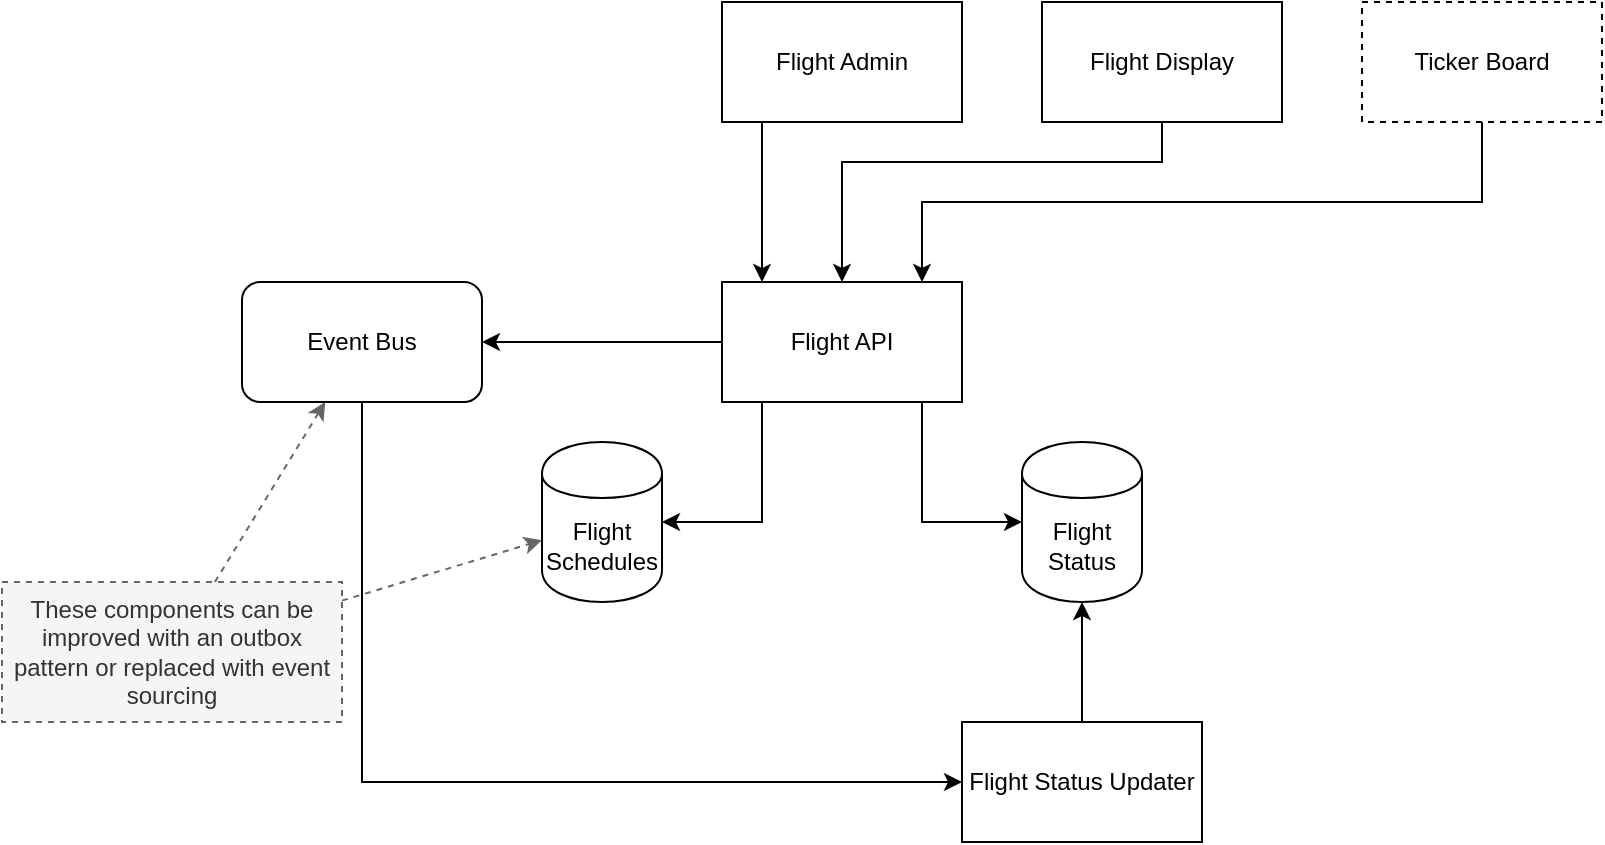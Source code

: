 <mxfile version="12.6.5" type="device" pages="5"><diagram name="components-1" id="rBOvhU9srWPnwQs3WuWl"><mxGraphModel dx="2942" dy="1182" grid="1" gridSize="10" guides="1" tooltips="1" connect="1" arrows="1" fold="1" page="1" pageScale="1" pageWidth="850" pageHeight="1100" math="0" shadow="0"><root><mxCell id="Q3Q5l4mTeSoPwgGqhMDK-0"/><mxCell id="Q3Q5l4mTeSoPwgGqhMDK-1" parent="Q3Q5l4mTeSoPwgGqhMDK-0"/><mxCell id="Q3Q5l4mTeSoPwgGqhMDK-2" style="rounded=0;orthogonalLoop=1;jettySize=auto;html=1;edgeStyle=orthogonalEdgeStyle;" edge="1" parent="Q3Q5l4mTeSoPwgGqhMDK-1" source="Q3Q5l4mTeSoPwgGqhMDK-3" target="Q3Q5l4mTeSoPwgGqhMDK-11"><mxGeometry relative="1" as="geometry"><Array as="points"><mxPoint x="580" y="240"/><mxPoint x="420" y="240"/></Array></mxGeometry></mxCell><mxCell id="Q3Q5l4mTeSoPwgGqhMDK-3" value="Flight Display" style="rounded=0;whiteSpace=wrap;html=1;" vertex="1" parent="Q3Q5l4mTeSoPwgGqhMDK-1"><mxGeometry x="520" y="160" width="120" height="60" as="geometry"/></mxCell><mxCell id="Q3Q5l4mTeSoPwgGqhMDK-4" style="edgeStyle=orthogonalEdgeStyle;rounded=0;orthogonalLoop=1;jettySize=auto;html=1;" edge="1" parent="Q3Q5l4mTeSoPwgGqhMDK-1" source="Q3Q5l4mTeSoPwgGqhMDK-5" target="Q3Q5l4mTeSoPwgGqhMDK-11"><mxGeometry relative="1" as="geometry"><Array as="points"><mxPoint x="740" y="260"/><mxPoint x="460" y="260"/></Array></mxGeometry></mxCell><mxCell id="Q3Q5l4mTeSoPwgGqhMDK-5" value="Ticker Board" style="rounded=0;whiteSpace=wrap;html=1;dashed=1;" vertex="1" parent="Q3Q5l4mTeSoPwgGqhMDK-1"><mxGeometry x="680" y="160" width="120" height="60" as="geometry"/></mxCell><mxCell id="Q3Q5l4mTeSoPwgGqhMDK-6" style="edgeStyle=orthogonalEdgeStyle;rounded=0;orthogonalLoop=1;jettySize=auto;html=1;" edge="1" parent="Q3Q5l4mTeSoPwgGqhMDK-1" source="Q3Q5l4mTeSoPwgGqhMDK-7" target="Q3Q5l4mTeSoPwgGqhMDK-11"><mxGeometry relative="1" as="geometry"><Array as="points"><mxPoint x="380" y="260"/><mxPoint x="380" y="260"/></Array></mxGeometry></mxCell><mxCell id="Q3Q5l4mTeSoPwgGqhMDK-7" value="Flight Admin" style="rounded=0;whiteSpace=wrap;html=1;" vertex="1" parent="Q3Q5l4mTeSoPwgGqhMDK-1"><mxGeometry x="360" y="160" width="120" height="60" as="geometry"/></mxCell><mxCell id="Q3Q5l4mTeSoPwgGqhMDK-8" style="edgeStyle=orthogonalEdgeStyle;rounded=0;orthogonalLoop=1;jettySize=auto;html=1;" edge="1" parent="Q3Q5l4mTeSoPwgGqhMDK-1" source="Q3Q5l4mTeSoPwgGqhMDK-11" target="Q3Q5l4mTeSoPwgGqhMDK-12"><mxGeometry relative="1" as="geometry"><Array as="points"><mxPoint x="460" y="420"/></Array></mxGeometry></mxCell><mxCell id="Q3Q5l4mTeSoPwgGqhMDK-9" style="edgeStyle=orthogonalEdgeStyle;rounded=0;orthogonalLoop=1;jettySize=auto;html=1;" edge="1" parent="Q3Q5l4mTeSoPwgGqhMDK-1" source="Q3Q5l4mTeSoPwgGqhMDK-11" target="Q3Q5l4mTeSoPwgGqhMDK-14"><mxGeometry relative="1" as="geometry"/></mxCell><mxCell id="Q3Q5l4mTeSoPwgGqhMDK-10" style="edgeStyle=orthogonalEdgeStyle;rounded=0;orthogonalLoop=1;jettySize=auto;html=1;" edge="1" parent="Q3Q5l4mTeSoPwgGqhMDK-1" source="Q3Q5l4mTeSoPwgGqhMDK-11" target="Q3Q5l4mTeSoPwgGqhMDK-17"><mxGeometry relative="1" as="geometry"><Array as="points"><mxPoint x="380" y="420"/></Array></mxGeometry></mxCell><mxCell id="Q3Q5l4mTeSoPwgGqhMDK-11" value="Flight API" style="rounded=0;whiteSpace=wrap;html=1;" vertex="1" parent="Q3Q5l4mTeSoPwgGqhMDK-1"><mxGeometry x="360" y="300" width="120" height="60" as="geometry"/></mxCell><mxCell id="Q3Q5l4mTeSoPwgGqhMDK-12" value="Flight Status" style="shape=cylinder;whiteSpace=wrap;html=1;boundedLbl=1;backgroundOutline=1;" vertex="1" parent="Q3Q5l4mTeSoPwgGqhMDK-1"><mxGeometry x="510" y="380" width="60" height="80" as="geometry"/></mxCell><mxCell id="Q3Q5l4mTeSoPwgGqhMDK-13" style="edgeStyle=orthogonalEdgeStyle;rounded=0;orthogonalLoop=1;jettySize=auto;html=1;" edge="1" parent="Q3Q5l4mTeSoPwgGqhMDK-1" source="Q3Q5l4mTeSoPwgGqhMDK-14" target="Q3Q5l4mTeSoPwgGqhMDK-16"><mxGeometry relative="1" as="geometry"><Array as="points"><mxPoint x="180" y="550"/></Array></mxGeometry></mxCell><mxCell id="Q3Q5l4mTeSoPwgGqhMDK-14" value="Event Bus" style="rounded=1;whiteSpace=wrap;html=1;" vertex="1" parent="Q3Q5l4mTeSoPwgGqhMDK-1"><mxGeometry x="120" y="300" width="120" height="60" as="geometry"/></mxCell><mxCell id="Q3Q5l4mTeSoPwgGqhMDK-15" style="edgeStyle=orthogonalEdgeStyle;rounded=0;orthogonalLoop=1;jettySize=auto;html=1;" edge="1" parent="Q3Q5l4mTeSoPwgGqhMDK-1" source="Q3Q5l4mTeSoPwgGqhMDK-16" target="Q3Q5l4mTeSoPwgGqhMDK-12"><mxGeometry relative="1" as="geometry"/></mxCell><mxCell id="Q3Q5l4mTeSoPwgGqhMDK-16" value="Flight Status Updater" style="rounded=0;whiteSpace=wrap;html=1;" vertex="1" parent="Q3Q5l4mTeSoPwgGqhMDK-1"><mxGeometry x="480" y="520" width="120" height="60" as="geometry"/></mxCell><mxCell id="Q3Q5l4mTeSoPwgGqhMDK-17" value="Flight Schedules" style="shape=cylinder;whiteSpace=wrap;html=1;boundedLbl=1;backgroundOutline=1;" vertex="1" parent="Q3Q5l4mTeSoPwgGqhMDK-1"><mxGeometry x="270" y="380" width="60" height="80" as="geometry"/></mxCell><mxCell id="Q3Q5l4mTeSoPwgGqhMDK-18" style="rounded=0;orthogonalLoop=1;jettySize=auto;html=1;dashed=1;fillColor=#f5f5f5;strokeColor=#666666;" edge="1" parent="Q3Q5l4mTeSoPwgGqhMDK-1" source="Q3Q5l4mTeSoPwgGqhMDK-20" target="Q3Q5l4mTeSoPwgGqhMDK-14"><mxGeometry relative="1" as="geometry"/></mxCell><mxCell id="Q3Q5l4mTeSoPwgGqhMDK-19" style="edgeStyle=none;rounded=0;orthogonalLoop=1;jettySize=auto;html=1;dashed=1;fillColor=#f5f5f5;strokeColor=#666666;" edge="1" parent="Q3Q5l4mTeSoPwgGqhMDK-1" source="Q3Q5l4mTeSoPwgGqhMDK-20" target="Q3Q5l4mTeSoPwgGqhMDK-17"><mxGeometry relative="1" as="geometry"/></mxCell><mxCell id="Q3Q5l4mTeSoPwgGqhMDK-20" value="These components can be improved with an outbox pattern or replaced with event sourcing" style="rounded=0;whiteSpace=wrap;html=1;dashed=1;verticalAlign=top;fillColor=#f5f5f5;strokeColor=#666666;fontColor=#333333;" vertex="1" parent="Q3Q5l4mTeSoPwgGqhMDK-1"><mxGeometry y="450" width="170" height="70" as="geometry"/></mxCell></root></mxGraphModel></diagram><diagram id="ZdcveFXKniywnlNIPAOh" name="components-2"><mxGraphModel dx="3792" dy="1182" grid="1" gridSize="10" guides="1" tooltips="1" connect="1" arrows="1" fold="1" page="1" pageScale="1" pageWidth="850" pageHeight="1100" math="0" shadow="0"><root><mxCell id="9td3bNi07fTWi8MWwPHd-0"/><mxCell id="9td3bNi07fTWi8MWwPHd-1" parent="9td3bNi07fTWi8MWwPHd-0"/><mxCell id="xUQYQ_eMqBQSKsvALzIv-0" style="rounded=0;orthogonalLoop=1;jettySize=auto;html=1;edgeStyle=orthogonalEdgeStyle;" edge="1" parent="9td3bNi07fTWi8MWwPHd-1" source="xUQYQ_eMqBQSKsvALzIv-1" target="xUQYQ_eMqBQSKsvALzIv-9"><mxGeometry relative="1" as="geometry"><Array as="points"><mxPoint x="420" y="230"/><mxPoint x="420" y="230"/></Array></mxGeometry></mxCell><mxCell id="xUQYQ_eMqBQSKsvALzIv-23" value="Subscribe" style="edgeStyle=orthogonalEdgeStyle;rounded=0;orthogonalLoop=1;jettySize=auto;html=1;" edge="1" parent="9td3bNi07fTWi8MWwPHd-1" source="xUQYQ_eMqBQSKsvALzIv-1" target="xUQYQ_eMqBQSKsvALzIv-21"><mxGeometry relative="1" as="geometry"><Array as="points"><mxPoint x="420" y="120"/></Array></mxGeometry></mxCell><mxCell id="xUQYQ_eMqBQSKsvALzIv-1" value="Flight Display" style="rounded=0;whiteSpace=wrap;html=1;" vertex="1" parent="9td3bNi07fTWi8MWwPHd-1"><mxGeometry x="360" y="160" width="120" height="60" as="geometry"/></mxCell><mxCell id="xUQYQ_eMqBQSKsvALzIv-2" style="edgeStyle=orthogonalEdgeStyle;rounded=0;orthogonalLoop=1;jettySize=auto;html=1;" edge="1" parent="9td3bNi07fTWi8MWwPHd-1" source="xUQYQ_eMqBQSKsvALzIv-3" target="xUQYQ_eMqBQSKsvALzIv-9"><mxGeometry relative="1" as="geometry"><Array as="points"><mxPoint x="580" y="260"/><mxPoint x="460" y="260"/></Array></mxGeometry></mxCell><mxCell id="xUQYQ_eMqBQSKsvALzIv-3" value="Ticker Board" style="rounded=0;whiteSpace=wrap;html=1;dashed=1;" vertex="1" parent="9td3bNi07fTWi8MWwPHd-1"><mxGeometry x="520" y="160" width="120" height="60" as="geometry"/></mxCell><mxCell id="xUQYQ_eMqBQSKsvALzIv-4" style="edgeStyle=orthogonalEdgeStyle;rounded=0;orthogonalLoop=1;jettySize=auto;html=1;" edge="1" parent="9td3bNi07fTWi8MWwPHd-1" source="xUQYQ_eMqBQSKsvALzIv-5" target="xUQYQ_eMqBQSKsvALzIv-9"><mxGeometry relative="1" as="geometry"><Array as="points"><mxPoint x="410" y="320"/><mxPoint x="410" y="320"/></Array></mxGeometry></mxCell><mxCell id="xUQYQ_eMqBQSKsvALzIv-5" value="Flight Admin" style="rounded=0;whiteSpace=wrap;html=1;" vertex="1" parent="9td3bNi07fTWi8MWwPHd-1"><mxGeometry x="680" y="300" width="120" height="60" as="geometry"/></mxCell><mxCell id="xUQYQ_eMqBQSKsvALzIv-6" style="edgeStyle=orthogonalEdgeStyle;rounded=0;orthogonalLoop=1;jettySize=auto;html=1;" edge="1" parent="9td3bNi07fTWi8MWwPHd-1" source="xUQYQ_eMqBQSKsvALzIv-9" target="xUQYQ_eMqBQSKsvALzIv-10"><mxGeometry relative="1" as="geometry"><Array as="points"><mxPoint x="460" y="420"/></Array></mxGeometry></mxCell><mxCell id="xUQYQ_eMqBQSKsvALzIv-7" style="edgeStyle=orthogonalEdgeStyle;rounded=0;orthogonalLoop=1;jettySize=auto;html=1;" edge="1" parent="9td3bNi07fTWi8MWwPHd-1" source="xUQYQ_eMqBQSKsvALzIv-9" target="xUQYQ_eMqBQSKsvALzIv-12"><mxGeometry relative="1" as="geometry"/></mxCell><mxCell id="xUQYQ_eMqBQSKsvALzIv-9" value="Flight API" style="rounded=0;whiteSpace=wrap;html=1;" vertex="1" parent="9td3bNi07fTWi8MWwPHd-1"><mxGeometry x="360" y="300" width="120" height="60" as="geometry"/></mxCell><mxCell id="xUQYQ_eMqBQSKsvALzIv-10" value="Flight Status" style="shape=cylinder;whiteSpace=wrap;html=1;boundedLbl=1;backgroundOutline=1;" vertex="1" parent="9td3bNi07fTWi8MWwPHd-1"><mxGeometry x="510" y="380" width="60" height="80" as="geometry"/></mxCell><mxCell id="xUQYQ_eMqBQSKsvALzIv-11" style="edgeStyle=orthogonalEdgeStyle;rounded=0;orthogonalLoop=1;jettySize=auto;html=1;" edge="1" parent="9td3bNi07fTWi8MWwPHd-1" source="xUQYQ_eMqBQSKsvALzIv-12" target="xUQYQ_eMqBQSKsvALzIv-14"><mxGeometry relative="1" as="geometry"><Array as="points"><mxPoint x="180" y="550"/></Array></mxGeometry></mxCell><mxCell id="xUQYQ_eMqBQSKsvALzIv-20" style="edgeStyle=orthogonalEdgeStyle;rounded=0;orthogonalLoop=1;jettySize=auto;html=1;" edge="1" parent="9td3bNi07fTWi8MWwPHd-1" source="xUQYQ_eMqBQSKsvALzIv-12" target="xUQYQ_eMqBQSKsvALzIv-19"><mxGeometry relative="1" as="geometry"><Array as="points"><mxPoint x="100" y="330"/></Array></mxGeometry></mxCell><mxCell id="xUQYQ_eMqBQSKsvALzIv-12" value="Flight Schedules&lt;br&gt;Event Store" style="rounded=1;whiteSpace=wrap;html=1;" vertex="1" parent="9td3bNi07fTWi8MWwPHd-1"><mxGeometry x="120" y="300" width="120" height="60" as="geometry"/></mxCell><mxCell id="xUQYQ_eMqBQSKsvALzIv-13" style="edgeStyle=orthogonalEdgeStyle;rounded=0;orthogonalLoop=1;jettySize=auto;html=1;" edge="1" parent="9td3bNi07fTWi8MWwPHd-1" source="xUQYQ_eMqBQSKsvALzIv-14" target="xUQYQ_eMqBQSKsvALzIv-10"><mxGeometry relative="1" as="geometry"/></mxCell><mxCell id="xUQYQ_eMqBQSKsvALzIv-14" value="Flight Status Updater" style="rounded=0;whiteSpace=wrap;html=1;" vertex="1" parent="9td3bNi07fTWi8MWwPHd-1"><mxGeometry x="480" y="520" width="120" height="60" as="geometry"/></mxCell><mxCell id="xUQYQ_eMqBQSKsvALzIv-22" style="edgeStyle=orthogonalEdgeStyle;rounded=0;orthogonalLoop=1;jettySize=auto;html=1;" edge="1" parent="9td3bNi07fTWi8MWwPHd-1" source="xUQYQ_eMqBQSKsvALzIv-19" target="xUQYQ_eMqBQSKsvALzIv-21"><mxGeometry relative="1" as="geometry"><Array as="points"><mxPoint x="-20" y="100"/></Array></mxGeometry></mxCell><mxCell id="xUQYQ_eMqBQSKsvALzIv-19" value="Notification Sender" style="rounded=0;whiteSpace=wrap;html=1;" vertex="1" parent="9td3bNi07fTWi8MWwPHd-1"><mxGeometry x="-80" y="300" width="120" height="60" as="geometry"/></mxCell><mxCell id="xUQYQ_eMqBQSKsvALzIv-21" value="Notification Provider" style="rounded=0;whiteSpace=wrap;html=1;dashed=1;" vertex="1" parent="9td3bNi07fTWi8MWwPHd-1"><mxGeometry x="-80" y="90" width="120" height="60" as="geometry"/></mxCell></root></mxGraphModel></diagram><diagram id="kpFJR_zTmMh2OZsFNT7c" name="components-3"><mxGraphModel dx="2942" dy="1182" grid="1" gridSize="10" guides="1" tooltips="1" connect="1" arrows="1" fold="1" page="1" pageScale="1" pageWidth="850" pageHeight="1100" math="0" shadow="0"><root><mxCell id="MBALqcw7V6Son-I2cjqs-0"/><mxCell id="MBALqcw7V6Son-I2cjqs-1" parent="MBALqcw7V6Son-I2cjqs-0"/><mxCell id="kimXRIXT62_IEfXGp4bw-22" value="Notification" style="rounded=0;whiteSpace=wrap;html=1;fillColor=none;strokeColor=#D79B00;dashed=1;verticalAlign=bottom;align=left;fontStyle=1;fontColor=#D79B00;" vertex="1" parent="MBALqcw7V6Son-I2cjqs-1"><mxGeometry x="40" y="480" width="160" height="120" as="geometry"/></mxCell><mxCell id="kimXRIXT62_IEfXGp4bw-3" value="External" style="rounded=0;whiteSpace=wrap;html=1;fillColor=none;strokeColor=#666666;dashed=1;verticalAlign=bottom;align=left;fontColor=#666666;fontStyle=1" vertex="1" parent="MBALqcw7V6Son-I2cjqs-1"><mxGeometry x="40" y="40" width="160" height="400" as="geometry"/></mxCell><mxCell id="kimXRIXT62_IEfXGp4bw-4" value="Platform" style="rounded=0;whiteSpace=wrap;html=1;fillColor=none;strokeColor=#9673a6;dashed=1;verticalAlign=bottom;align=right;fontStyle=1;fontColor=#9673A6;" vertex="1" parent="MBALqcw7V6Son-I2cjqs-1"><mxGeometry x="240" y="480" width="520" height="120" as="geometry"/></mxCell><mxCell id="kimXRIXT62_IEfXGp4bw-2" value="Flight Admin" style="rounded=0;whiteSpace=wrap;html=1;fillColor=none;strokeColor=#82b366;dashed=1;verticalAlign=bottom;align=right;fontStyle=1;fontColor=#82B366;" vertex="1" parent="MBALqcw7V6Son-I2cjqs-1"><mxGeometry x="440" y="140" width="200" height="300" as="geometry"/></mxCell><mxCell id="kimXRIXT62_IEfXGp4bw-1" value="Flight Info" style="rounded=0;whiteSpace=wrap;html=1;fillColor=none;strokeColor=#6c8ebf;dashed=1;verticalAlign=bottom;align=left;fontColor=#6C8EBF;fontStyle=1" vertex="1" parent="MBALqcw7V6Son-I2cjqs-1"><mxGeometry x="240" y="40" width="160" height="400" as="geometry"/></mxCell><mxCell id="jfuY0OlXhTbSVz5ILIqk-0" style="rounded=0;orthogonalLoop=1;jettySize=auto;html=1;edgeStyle=orthogonalEdgeStyle;" edge="1" parent="MBALqcw7V6Son-I2cjqs-1" source="jfuY0OlXhTbSVz5ILIqk-1" target="jfuY0OlXhTbSVz5ILIqk-9"><mxGeometry relative="1" as="geometry"><Array as="points"><mxPoint x="320" y="130"/><mxPoint x="320" y="130"/></Array></mxGeometry></mxCell><mxCell id="jfuY0OlXhTbSVz5ILIqk-1" value="Flight Info Display" style="rounded=0;whiteSpace=wrap;html=1;" vertex="1" parent="MBALqcw7V6Son-I2cjqs-1"><mxGeometry x="260" y="60" width="120" height="60" as="geometry"/></mxCell><mxCell id="jfuY0OlXhTbSVz5ILIqk-2" style="edgeStyle=orthogonalEdgeStyle;rounded=0;orthogonalLoop=1;jettySize=auto;html=1;dashed=1;fillColor=#f5f5f5;strokeColor=#666666;" edge="1" parent="MBALqcw7V6Son-I2cjqs-1" source="jfuY0OlXhTbSVz5ILIqk-3" target="jfuY0OlXhTbSVz5ILIqk-9"><mxGeometry relative="1" as="geometry"><Array as="points"><mxPoint x="120" y="190"/></Array></mxGeometry></mxCell><mxCell id="jfuY0OlXhTbSVz5ILIqk-3" value="Ticker Board" style="rounded=0;whiteSpace=wrap;html=1;dashed=1;fillColor=#ffffff;strokeColor=#666666;fontColor=#333333;" vertex="1" parent="MBALqcw7V6Son-I2cjqs-1"><mxGeometry x="60" y="160" width="120" height="60" as="geometry"/></mxCell><mxCell id="-pT98FdglS6p-ElOQRcv-1" style="edgeStyle=orthogonalEdgeStyle;rounded=0;orthogonalLoop=1;jettySize=auto;html=1;" edge="1" parent="MBALqcw7V6Son-I2cjqs-1" source="jfuY0OlXhTbSVz5ILIqk-5" target="jfuY0OlXhTbSVz5ILIqk-10"><mxGeometry relative="1" as="geometry"><Array as="points"><mxPoint x="560" y="340"/><mxPoint x="560" y="340"/></Array></mxGeometry></mxCell><mxCell id="-pT98FdglS6p-ElOQRcv-2" style="edgeStyle=orthogonalEdgeStyle;rounded=0;orthogonalLoop=1;jettySize=auto;html=1;" edge="1" parent="MBALqcw7V6Son-I2cjqs-1" source="jfuY0OlXhTbSVz5ILIqk-5" target="jfuY0OlXhTbSVz5ILIqk-12"><mxGeometry relative="1" as="geometry"><Array as="points"><mxPoint x="480" y="400"/><mxPoint x="480" y="400"/></Array></mxGeometry></mxCell><mxCell id="kimXRIXT62_IEfXGp4bw-17" style="edgeStyle=orthogonalEdgeStyle;rounded=0;orthogonalLoop=1;jettySize=auto;html=1;fontColor=#9673A6;" edge="1" parent="MBALqcw7V6Son-I2cjqs-1" source="jfuY0OlXhTbSVz5ILIqk-5" target="kimXRIXT62_IEfXGp4bw-23"><mxGeometry relative="1" as="geometry"><mxPoint x="440" y="-50" as="targetPoint"/><Array as="points"><mxPoint x="760" y="290"/></Array></mxGeometry></mxCell><mxCell id="jfuY0OlXhTbSVz5ILIqk-5" value="Flight Admin API" style="rounded=0;whiteSpace=wrap;html=1;" vertex="1" parent="MBALqcw7V6Son-I2cjqs-1"><mxGeometry x="460" y="260" width="120" height="60" as="geometry"/></mxCell><mxCell id="jfuY0OlXhTbSVz5ILIqk-8" style="edgeStyle=orthogonalEdgeStyle;rounded=0;orthogonalLoop=1;jettySize=auto;html=1;" edge="1" parent="MBALqcw7V6Son-I2cjqs-1" source="jfuY0OlXhTbSVz5ILIqk-9" target="jfuY0OlXhTbSVz5ILIqk-15"><mxGeometry relative="1" as="geometry"><Array as="points"><mxPoint x="320" y="240"/><mxPoint x="320" y="240"/></Array></mxGeometry></mxCell><mxCell id="jfuY0OlXhTbSVz5ILIqk-9" value="Flight Info API" style="rounded=0;whiteSpace=wrap;html=1;" vertex="1" parent="MBALqcw7V6Son-I2cjqs-1"><mxGeometry x="260" y="160" width="120" height="60" as="geometry"/></mxCell><mxCell id="jfuY0OlXhTbSVz5ILIqk-10" value="Flight Admin" style="shape=cylinder;whiteSpace=wrap;html=1;boundedLbl=1;backgroundOutline=1;" vertex="1" parent="MBALqcw7V6Son-I2cjqs-1"><mxGeometry x="500" y="360" width="120" height="40" as="geometry"/></mxCell><mxCell id="jfuY0OlXhTbSVz5ILIqk-11" style="edgeStyle=orthogonalEdgeStyle;rounded=0;orthogonalLoop=1;jettySize=auto;html=1;" edge="1" parent="MBALqcw7V6Son-I2cjqs-1" source="jfuY0OlXhTbSVz5ILIqk-12" target="jfuY0OlXhTbSVz5ILIqk-14"><mxGeometry relative="1" as="geometry"><Array as="points"><mxPoint x="320" y="450"/><mxPoint x="320" y="450"/></Array></mxGeometry></mxCell><mxCell id="MN09oeZRzvC2_heiAV-t-1" style="edgeStyle=orthogonalEdgeStyle;rounded=0;orthogonalLoop=1;jettySize=auto;html=1;fontColor=#D79B00;" edge="1" parent="MBALqcw7V6Son-I2cjqs-1" source="jfuY0OlXhTbSVz5ILIqk-12" target="kimXRIXT62_IEfXGp4bw-5"><mxGeometry relative="1" as="geometry"/></mxCell><mxCell id="jfuY0OlXhTbSVz5ILIqk-12" value="Event Streams" style="rounded=1;whiteSpace=wrap;html=1;" vertex="1" parent="MBALqcw7V6Son-I2cjqs-1"><mxGeometry x="260" y="500" width="480" height="60" as="geometry"/></mxCell><mxCell id="jfuY0OlXhTbSVz5ILIqk-13" style="edgeStyle=orthogonalEdgeStyle;rounded=0;orthogonalLoop=1;jettySize=auto;html=1;" edge="1" parent="MBALqcw7V6Son-I2cjqs-1" source="jfuY0OlXhTbSVz5ILIqk-14" target="jfuY0OlXhTbSVz5ILIqk-15"><mxGeometry relative="1" as="geometry"><Array as="points"><mxPoint x="320" y="340"/><mxPoint x="320" y="340"/></Array></mxGeometry></mxCell><mxCell id="jfuY0OlXhTbSVz5ILIqk-14" value="Flight Info Updater" style="rounded=0;whiteSpace=wrap;html=1;" vertex="1" parent="MBALqcw7V6Son-I2cjqs-1"><mxGeometry x="260" y="340" width="120" height="60" as="geometry"/></mxCell><mxCell id="jfuY0OlXhTbSVz5ILIqk-15" value="Flight Info" style="shape=cylinder;whiteSpace=wrap;html=1;boundedLbl=1;backgroundOutline=1;" vertex="1" parent="MBALqcw7V6Son-I2cjqs-1"><mxGeometry x="260" y="260" width="120" height="40" as="geometry"/></mxCell><mxCell id="-pT98FdglS6p-ElOQRcv-5" style="edgeStyle=orthogonalEdgeStyle;rounded=0;orthogonalLoop=1;jettySize=auto;html=1;" edge="1" parent="MBALqcw7V6Son-I2cjqs-1" source="-pT98FdglS6p-ElOQRcv-4" target="jfuY0OlXhTbSVz5ILIqk-5"><mxGeometry relative="1" as="geometry"/></mxCell><mxCell id="kimXRIXT62_IEfXGp4bw-18" style="edgeStyle=orthogonalEdgeStyle;rounded=0;orthogonalLoop=1;jettySize=auto;html=1;fontColor=#9673A6;" edge="1" parent="MBALqcw7V6Son-I2cjqs-1" source="-pT98FdglS6p-ElOQRcv-4" target="kimXRIXT62_IEfXGp4bw-23"><mxGeometry relative="1" as="geometry"><mxPoint x="440" y="-50" as="targetPoint"/><Array as="points"><mxPoint x="650" y="190"/><mxPoint x="650" y="190"/></Array></mxGeometry></mxCell><mxCell id="-pT98FdglS6p-ElOQRcv-4" value="Flight Admin UI" style="rounded=0;whiteSpace=wrap;html=1;" vertex="1" parent="MBALqcw7V6Son-I2cjqs-1"><mxGeometry x="460" y="160" width="120" height="60" as="geometry"/></mxCell><mxCell id="kimXRIXT62_IEfXGp4bw-21" style="edgeStyle=orthogonalEdgeStyle;rounded=0;orthogonalLoop=1;jettySize=auto;html=1;fontColor=#9673A6;" edge="1" parent="MBALqcw7V6Son-I2cjqs-1" source="kimXRIXT62_IEfXGp4bw-5" target="kimXRIXT62_IEfXGp4bw-20"><mxGeometry relative="1" as="geometry"/></mxCell><mxCell id="kimXRIXT62_IEfXGp4bw-5" value="Notification Integration" style="rounded=0;whiteSpace=wrap;html=1;" vertex="1" parent="MBALqcw7V6Son-I2cjqs-1"><mxGeometry x="60" y="500" width="120" height="60" as="geometry"/></mxCell><mxCell id="kimXRIXT62_IEfXGp4bw-20" value="Notification Provider" style="rounded=0;whiteSpace=wrap;html=1;dashed=1;fillColor=#ffffff;strokeColor=#666666;fontColor=#333333;" vertex="1" parent="MBALqcw7V6Son-I2cjqs-1"><mxGeometry x="60" y="340" width="120" height="60" as="geometry"/></mxCell><mxCell id="kimXRIXT62_IEfXGp4bw-23" value="Identity Provider" style="rounded=0;whiteSpace=wrap;html=1;dashed=1;fillColor=#ffffff;strokeColor=#666666;fontColor=#333333;" vertex="1" parent="MBALqcw7V6Son-I2cjqs-1"><mxGeometry x="700" y="160" width="120" height="60" as="geometry"/></mxCell><mxCell id="kimXRIXT62_IEfXGp4bw-24" value="External" style="rounded=0;whiteSpace=wrap;html=1;fillColor=none;strokeColor=#666666;dashed=1;verticalAlign=bottom;align=left;fontColor=#666666;fontStyle=1" vertex="1" parent="MBALqcw7V6Son-I2cjqs-1"><mxGeometry x="680" y="140" width="160" height="120" as="geometry"/></mxCell></root></mxGraphModel></diagram><diagram name="components-4" id="GRLxLNGp7FbUckMKCN12"><mxGraphModel dx="1422" dy="822" grid="1" gridSize="10" guides="1" tooltips="1" connect="1" arrows="1" fold="1" page="1" pageScale="1" pageWidth="850" pageHeight="1100" math="0" shadow="0"><root><mxCell id="GCAbmAdVkAdCeoskmTRh-0"/><mxCell id="GCAbmAdVkAdCeoskmTRh-1" parent="GCAbmAdVkAdCeoskmTRh-0"/><mxCell id="GCAbmAdVkAdCeoskmTRh-2" value="Notification" style="rounded=0;whiteSpace=wrap;html=1;fillColor=none;strokeColor=#D79B00;dashed=1;verticalAlign=bottom;align=left;fontStyle=1;fontColor=#D79B00;" vertex="1" parent="GCAbmAdVkAdCeoskmTRh-1"><mxGeometry x="40" y="480" width="160" height="120" as="geometry"/></mxCell><mxCell id="GCAbmAdVkAdCeoskmTRh-3" value="External" style="rounded=0;whiteSpace=wrap;html=1;fillColor=none;strokeColor=#666666;dashed=1;verticalAlign=bottom;align=left;fontColor=#666666;fontStyle=1" vertex="1" parent="GCAbmAdVkAdCeoskmTRh-1"><mxGeometry x="40" y="40" width="160" height="400" as="geometry"/></mxCell><mxCell id="GCAbmAdVkAdCeoskmTRh-4" value="Platform" style="rounded=0;whiteSpace=wrap;html=1;fillColor=none;strokeColor=#9673a6;dashed=1;verticalAlign=bottom;align=right;fontStyle=1;fontColor=#9673A6;" vertex="1" parent="GCAbmAdVkAdCeoskmTRh-1"><mxGeometry x="240" y="480" width="400" height="120" as="geometry"/></mxCell><mxCell id="GCAbmAdVkAdCeoskmTRh-5" value="Flight Admin" style="rounded=0;whiteSpace=wrap;html=1;fillColor=none;strokeColor=#82b366;dashed=1;verticalAlign=bottom;align=right;fontStyle=1;fontColor=#82B366;" vertex="1" parent="GCAbmAdVkAdCeoskmTRh-1"><mxGeometry x="440" y="40" width="200" height="400" as="geometry"/></mxCell><mxCell id="GCAbmAdVkAdCeoskmTRh-6" value="Flight Info" style="rounded=0;whiteSpace=wrap;html=1;fillColor=none;strokeColor=#6c8ebf;dashed=1;verticalAlign=bottom;align=left;fontColor=#6C8EBF;fontStyle=1" vertex="1" parent="GCAbmAdVkAdCeoskmTRh-1"><mxGeometry x="240" y="40" width="160" height="400" as="geometry"/></mxCell><mxCell id="GCAbmAdVkAdCeoskmTRh-7" style="rounded=0;orthogonalLoop=1;jettySize=auto;html=1;edgeStyle=orthogonalEdgeStyle;" edge="1" parent="GCAbmAdVkAdCeoskmTRh-1" source="GCAbmAdVkAdCeoskmTRh-8" target="GCAbmAdVkAdCeoskmTRh-16"><mxGeometry relative="1" as="geometry"><Array as="points"><mxPoint x="320" y="130"/><mxPoint x="320" y="130"/></Array></mxGeometry></mxCell><mxCell id="GCAbmAdVkAdCeoskmTRh-8" value="Flight Info Display" style="rounded=0;whiteSpace=wrap;html=1;" vertex="1" parent="GCAbmAdVkAdCeoskmTRh-1"><mxGeometry x="260" y="60" width="120" height="60" as="geometry"/></mxCell><mxCell id="GCAbmAdVkAdCeoskmTRh-9" style="edgeStyle=orthogonalEdgeStyle;rounded=0;orthogonalLoop=1;jettySize=auto;html=1;dashed=1;fillColor=#f5f5f5;strokeColor=#666666;" edge="1" parent="GCAbmAdVkAdCeoskmTRh-1" source="GCAbmAdVkAdCeoskmTRh-10" target="GCAbmAdVkAdCeoskmTRh-16"><mxGeometry relative="1" as="geometry"><Array as="points"><mxPoint x="120" y="190"/></Array></mxGeometry></mxCell><mxCell id="GCAbmAdVkAdCeoskmTRh-10" value="Ticker Board" style="rounded=0;whiteSpace=wrap;html=1;dashed=1;fillColor=#ffffff;strokeColor=#666666;fontColor=#333333;" vertex="1" parent="GCAbmAdVkAdCeoskmTRh-1"><mxGeometry x="60" y="160" width="120" height="60" as="geometry"/></mxCell><mxCell id="GCAbmAdVkAdCeoskmTRh-11" style="edgeStyle=orthogonalEdgeStyle;rounded=0;orthogonalLoop=1;jettySize=auto;html=1;" edge="1" parent="GCAbmAdVkAdCeoskmTRh-1" source="GCAbmAdVkAdCeoskmTRh-14" target="GCAbmAdVkAdCeoskmTRh-17"><mxGeometry relative="1" as="geometry"><Array as="points"><mxPoint x="560" y="240"/><mxPoint x="560" y="240"/></Array></mxGeometry></mxCell><mxCell id="GCAbmAdVkAdCeoskmTRh-12" style="edgeStyle=orthogonalEdgeStyle;rounded=0;orthogonalLoop=1;jettySize=auto;html=1;" edge="1" parent="GCAbmAdVkAdCeoskmTRh-1" source="GCAbmAdVkAdCeoskmTRh-14" target="GCAbmAdVkAdCeoskmTRh-20"><mxGeometry relative="1" as="geometry"><Array as="points"><mxPoint x="480" y="400"/><mxPoint x="480" y="400"/></Array></mxGeometry></mxCell><mxCell id="GCAbmAdVkAdCeoskmTRh-13" style="edgeStyle=orthogonalEdgeStyle;rounded=0;orthogonalLoop=1;jettySize=auto;html=1;fontColor=#9673A6;" edge="1" parent="GCAbmAdVkAdCeoskmTRh-1" source="GCAbmAdVkAdCeoskmTRh-14" target="GCAbmAdVkAdCeoskmTRh-30"><mxGeometry relative="1" as="geometry"><mxPoint x="440" y="-50" as="targetPoint"/><Array as="points"><mxPoint x="630" y="190"/><mxPoint x="630" y="190"/></Array></mxGeometry></mxCell><mxCell id="GCAbmAdVkAdCeoskmTRh-14" value="Flight Admin API" style="rounded=0;whiteSpace=wrap;html=1;" vertex="1" parent="GCAbmAdVkAdCeoskmTRh-1"><mxGeometry x="460" y="160" width="120" height="60" as="geometry"/></mxCell><mxCell id="GCAbmAdVkAdCeoskmTRh-15" style="edgeStyle=orthogonalEdgeStyle;rounded=0;orthogonalLoop=1;jettySize=auto;html=1;" edge="1" parent="GCAbmAdVkAdCeoskmTRh-1" source="GCAbmAdVkAdCeoskmTRh-16" target="GCAbmAdVkAdCeoskmTRh-23"><mxGeometry relative="1" as="geometry"><Array as="points"><mxPoint x="320" y="240"/><mxPoint x="320" y="240"/></Array></mxGeometry></mxCell><mxCell id="GCAbmAdVkAdCeoskmTRh-16" value="Flight Info API" style="rounded=0;whiteSpace=wrap;html=1;" vertex="1" parent="GCAbmAdVkAdCeoskmTRh-1"><mxGeometry x="260" y="160" width="120" height="60" as="geometry"/></mxCell><mxCell id="GCAbmAdVkAdCeoskmTRh-17" value="Flight Admin DB" style="shape=cylinder;whiteSpace=wrap;html=1;boundedLbl=1;backgroundOutline=1;" vertex="1" parent="GCAbmAdVkAdCeoskmTRh-1"><mxGeometry x="500" y="260" width="120" height="40" as="geometry"/></mxCell><mxCell id="GCAbmAdVkAdCeoskmTRh-18" style="edgeStyle=orthogonalEdgeStyle;rounded=0;orthogonalLoop=1;jettySize=auto;html=1;" edge="1" parent="GCAbmAdVkAdCeoskmTRh-1" source="GCAbmAdVkAdCeoskmTRh-20" target="GCAbmAdVkAdCeoskmTRh-22"><mxGeometry relative="1" as="geometry"><Array as="points"><mxPoint x="320" y="450"/><mxPoint x="320" y="450"/></Array></mxGeometry></mxCell><mxCell id="GCAbmAdVkAdCeoskmTRh-19" style="edgeStyle=orthogonalEdgeStyle;rounded=0;orthogonalLoop=1;jettySize=auto;html=1;fontColor=#D79B00;" edge="1" parent="GCAbmAdVkAdCeoskmTRh-1" source="GCAbmAdVkAdCeoskmTRh-20" target="GCAbmAdVkAdCeoskmTRh-28"><mxGeometry relative="1" as="geometry"/></mxCell><mxCell id="pkH0UA4AQjtGG5S55rx1-3" style="edgeStyle=orthogonalEdgeStyle;rounded=0;orthogonalLoop=1;jettySize=auto;html=1;fontColor=#D79B00;" edge="1" parent="GCAbmAdVkAdCeoskmTRh-1" source="GCAbmAdVkAdCeoskmTRh-20" target="pkH0UA4AQjtGG5S55rx1-1"><mxGeometry relative="1" as="geometry"><Array as="points"><mxPoint x="560" y="480"/><mxPoint x="560" y="480"/></Array></mxGeometry></mxCell><mxCell id="GCAbmAdVkAdCeoskmTRh-20" value="Event Store" style="rounded=1;whiteSpace=wrap;html=1;" vertex="1" parent="GCAbmAdVkAdCeoskmTRh-1"><mxGeometry x="260" y="500" width="360" height="60" as="geometry"/></mxCell><mxCell id="GCAbmAdVkAdCeoskmTRh-21" style="edgeStyle=orthogonalEdgeStyle;rounded=0;orthogonalLoop=1;jettySize=auto;html=1;" edge="1" parent="GCAbmAdVkAdCeoskmTRh-1" source="GCAbmAdVkAdCeoskmTRh-22" target="GCAbmAdVkAdCeoskmTRh-23"><mxGeometry relative="1" as="geometry"><Array as="points"><mxPoint x="320" y="340"/><mxPoint x="320" y="340"/></Array></mxGeometry></mxCell><mxCell id="GCAbmAdVkAdCeoskmTRh-22" value="Flight Info&lt;br&gt;Aggregator" style="rounded=0;whiteSpace=wrap;html=1;" vertex="1" parent="GCAbmAdVkAdCeoskmTRh-1"><mxGeometry x="260" y="340" width="120" height="60" as="geometry"/></mxCell><mxCell id="GCAbmAdVkAdCeoskmTRh-23" value="Flight Info DB" style="shape=cylinder;whiteSpace=wrap;html=1;boundedLbl=1;backgroundOutline=1;" vertex="1" parent="GCAbmAdVkAdCeoskmTRh-1"><mxGeometry x="260" y="260" width="120" height="40" as="geometry"/></mxCell><mxCell id="GCAbmAdVkAdCeoskmTRh-24" style="edgeStyle=orthogonalEdgeStyle;rounded=0;orthogonalLoop=1;jettySize=auto;html=1;" edge="1" parent="GCAbmAdVkAdCeoskmTRh-1" source="GCAbmAdVkAdCeoskmTRh-26" target="GCAbmAdVkAdCeoskmTRh-14"><mxGeometry relative="1" as="geometry"/></mxCell><mxCell id="GCAbmAdVkAdCeoskmTRh-25" style="edgeStyle=orthogonalEdgeStyle;rounded=0;orthogonalLoop=1;jettySize=auto;html=1;fontColor=#9673A6;" edge="1" parent="GCAbmAdVkAdCeoskmTRh-1" source="GCAbmAdVkAdCeoskmTRh-26" target="GCAbmAdVkAdCeoskmTRh-30"><mxGeometry relative="1" as="geometry"><mxPoint x="440" y="-50" as="targetPoint"/><Array as="points"><mxPoint x="760" y="90"/></Array></mxGeometry></mxCell><mxCell id="GCAbmAdVkAdCeoskmTRh-26" value="Flight Admin UI" style="rounded=0;whiteSpace=wrap;html=1;" vertex="1" parent="GCAbmAdVkAdCeoskmTRh-1"><mxGeometry x="460" y="60" width="120" height="60" as="geometry"/></mxCell><mxCell id="GCAbmAdVkAdCeoskmTRh-27" style="edgeStyle=orthogonalEdgeStyle;rounded=0;orthogonalLoop=1;jettySize=auto;html=1;fontColor=#9673A6;" edge="1" parent="GCAbmAdVkAdCeoskmTRh-1" source="GCAbmAdVkAdCeoskmTRh-28" target="GCAbmAdVkAdCeoskmTRh-29"><mxGeometry relative="1" as="geometry"/></mxCell><mxCell id="GCAbmAdVkAdCeoskmTRh-28" value="Notification Integration" style="rounded=0;whiteSpace=wrap;html=1;" vertex="1" parent="GCAbmAdVkAdCeoskmTRh-1"><mxGeometry x="60" y="500" width="120" height="60" as="geometry"/></mxCell><mxCell id="GCAbmAdVkAdCeoskmTRh-29" value="Notification Provider" style="rounded=0;whiteSpace=wrap;html=1;dashed=1;fillColor=#ffffff;strokeColor=#666666;fontColor=#333333;" vertex="1" parent="GCAbmAdVkAdCeoskmTRh-1"><mxGeometry x="60" y="340" width="120" height="60" as="geometry"/></mxCell><mxCell id="GCAbmAdVkAdCeoskmTRh-30" value="Identity Provider" style="rounded=0;whiteSpace=wrap;html=1;dashed=1;fillColor=#ffffff;strokeColor=#666666;fontColor=#333333;" vertex="1" parent="GCAbmAdVkAdCeoskmTRh-1"><mxGeometry x="700" y="160" width="120" height="60" as="geometry"/></mxCell><mxCell id="GCAbmAdVkAdCeoskmTRh-31" value="External" style="rounded=0;whiteSpace=wrap;html=1;fillColor=none;strokeColor=#666666;dashed=1;verticalAlign=bottom;align=left;fontColor=#666666;fontStyle=1" vertex="1" parent="GCAbmAdVkAdCeoskmTRh-1"><mxGeometry x="680" y="140" width="160" height="120" as="geometry"/></mxCell><mxCell id="pkH0UA4AQjtGG5S55rx1-2" style="edgeStyle=orthogonalEdgeStyle;rounded=0;orthogonalLoop=1;jettySize=auto;html=1;fontColor=#D79B00;" edge="1" parent="GCAbmAdVkAdCeoskmTRh-1" source="pkH0UA4AQjtGG5S55rx1-1" target="GCAbmAdVkAdCeoskmTRh-17"><mxGeometry relative="1" as="geometry"/></mxCell><mxCell id="pkH0UA4AQjtGG5S55rx1-1" value="Flight Admin&lt;br&gt;Aggregator" style="rounded=0;whiteSpace=wrap;html=1;" vertex="1" parent="GCAbmAdVkAdCeoskmTRh-1"><mxGeometry x="500" y="340" width="120" height="60" as="geometry"/></mxCell></root></mxGraphModel></diagram><diagram id="kMwRZeofBKrxna4r245H" name="network"><mxGraphModel dx="1422" dy="1922" grid="1" gridSize="10" guides="1" tooltips="1" connect="1" arrows="1" fold="1" page="1" pageScale="1" pageWidth="850" pageHeight="1100" math="0" shadow="0"><root><mxCell id="B42rIdVPzUj4HcigwllY-0"/><mxCell id="B42rIdVPzUj4HcigwllY-1" parent="B42rIdVPzUj4HcigwllY-0"/><mxCell id="CM-ERr-HiPkEqhtl_mS1-40" value="Platform VNet" style="rounded=0;whiteSpace=wrap;html=1;fillColor=none;strokeColor=#9673a6;verticalAlign=top;align=right;fontStyle=1;fontColor=#9673A6;strokeWidth=2;" vertex="1" parent="B42rIdVPzUj4HcigwllY-1"><mxGeometry x="240" y="-120" width="400" height="120" as="geometry"/></mxCell><mxCell id="CM-ERr-HiPkEqhtl_mS1-43" style="edgeStyle=orthogonalEdgeStyle;rounded=0;orthogonalLoop=1;jettySize=auto;html=1;fontColor=#B85450;" edge="1" parent="B42rIdVPzUj4HcigwllY-1" source="CM-ERr-HiPkEqhtl_mS1-41" target="CM-ERr-HiPkEqhtl_mS1-14"><mxGeometry relative="1" as="geometry"><Array as="points"><mxPoint x="220" y="-50"/><mxPoint x="220" y="190"/></Array></mxGeometry></mxCell><mxCell id="CM-ERr-HiPkEqhtl_mS1-0" value="Notification VNet" style="rounded=0;whiteSpace=wrap;html=1;fillColor=none;strokeColor=#D79B00;verticalAlign=bottom;align=left;fontStyle=1;fontColor=#D79B00;strokeWidth=2;" vertex="1" parent="B42rIdVPzUj4HcigwllY-1"><mxGeometry x="40" y="480" width="160" height="120" as="geometry"/></mxCell><mxCell id="CM-ERr-HiPkEqhtl_mS1-2" value="Platform VNet" style="rounded=0;whiteSpace=wrap;html=1;fillColor=none;strokeColor=#9673a6;verticalAlign=bottom;align=right;fontStyle=1;fontColor=#9673A6;strokeWidth=2;" vertex="1" parent="B42rIdVPzUj4HcigwllY-1"><mxGeometry x="240" y="480" width="400" height="120" as="geometry"/></mxCell><mxCell id="CM-ERr-HiPkEqhtl_mS1-3" value="Flight Admin VNet" style="rounded=0;whiteSpace=wrap;html=1;fillColor=none;strokeColor=#82b366;verticalAlign=bottom;align=right;fontStyle=1;fontColor=#82B366;strokeWidth=2;" vertex="1" parent="B42rIdVPzUj4HcigwllY-1"><mxGeometry x="440" y="40" width="200" height="400" as="geometry"/></mxCell><mxCell id="CM-ERr-HiPkEqhtl_mS1-4" value="Flight Info VNet" style="rounded=0;whiteSpace=wrap;html=1;fillColor=none;strokeColor=#6c8ebf;verticalAlign=bottom;align=left;fontColor=#6C8EBF;fontStyle=1;strokeWidth=2;" vertex="1" parent="B42rIdVPzUj4HcigwllY-1"><mxGeometry x="240" y="40" width="160" height="400" as="geometry"/></mxCell><mxCell id="CM-ERr-HiPkEqhtl_mS1-5" style="rounded=0;orthogonalLoop=1;jettySize=auto;html=1;edgeStyle=orthogonalEdgeStyle;" edge="1" parent="B42rIdVPzUj4HcigwllY-1" source="CM-ERr-HiPkEqhtl_mS1-6" target="CM-ERr-HiPkEqhtl_mS1-14"><mxGeometry relative="1" as="geometry"><Array as="points"><mxPoint x="320" y="130"/><mxPoint x="320" y="130"/></Array></mxGeometry></mxCell><mxCell id="CM-ERr-HiPkEqhtl_mS1-6" value="Flight Info Display" style="rounded=0;whiteSpace=wrap;html=1;" vertex="1" parent="B42rIdVPzUj4HcigwllY-1"><mxGeometry x="260" y="60" width="120" height="60" as="geometry"/></mxCell><mxCell id="CM-ERr-HiPkEqhtl_mS1-9" style="edgeStyle=orthogonalEdgeStyle;rounded=0;orthogonalLoop=1;jettySize=auto;html=1;" edge="1" parent="B42rIdVPzUj4HcigwllY-1" source="CM-ERr-HiPkEqhtl_mS1-12" target="CM-ERr-HiPkEqhtl_mS1-15"><mxGeometry relative="1" as="geometry"><Array as="points"><mxPoint x="560" y="240"/><mxPoint x="560" y="240"/></Array></mxGeometry></mxCell><mxCell id="CM-ERr-HiPkEqhtl_mS1-10" style="edgeStyle=orthogonalEdgeStyle;rounded=0;orthogonalLoop=1;jettySize=auto;html=1;" edge="1" parent="B42rIdVPzUj4HcigwllY-1" source="CM-ERr-HiPkEqhtl_mS1-12" target="CM-ERr-HiPkEqhtl_mS1-19"><mxGeometry relative="1" as="geometry"><Array as="points"><mxPoint x="480" y="400"/><mxPoint x="480" y="400"/></Array></mxGeometry></mxCell><mxCell id="CM-ERr-HiPkEqhtl_mS1-12" value="Flight Admin API" style="rounded=0;whiteSpace=wrap;html=1;" vertex="1" parent="B42rIdVPzUj4HcigwllY-1"><mxGeometry x="460" y="160" width="120" height="60" as="geometry"/></mxCell><mxCell id="CM-ERr-HiPkEqhtl_mS1-13" style="edgeStyle=orthogonalEdgeStyle;rounded=0;orthogonalLoop=1;jettySize=auto;html=1;" edge="1" parent="B42rIdVPzUj4HcigwllY-1" source="CM-ERr-HiPkEqhtl_mS1-14" target="CM-ERr-HiPkEqhtl_mS1-22"><mxGeometry relative="1" as="geometry"><Array as="points"><mxPoint x="320" y="240"/><mxPoint x="320" y="240"/></Array></mxGeometry></mxCell><mxCell id="CM-ERr-HiPkEqhtl_mS1-14" value="Flight Info API" style="rounded=0;whiteSpace=wrap;html=1;" vertex="1" parent="B42rIdVPzUj4HcigwllY-1"><mxGeometry x="260" y="160" width="120" height="60" as="geometry"/></mxCell><mxCell id="CM-ERr-HiPkEqhtl_mS1-15" value="Flight Admin DB" style="shape=cylinder;whiteSpace=wrap;html=1;boundedLbl=1;backgroundOutline=1;" vertex="1" parent="B42rIdVPzUj4HcigwllY-1"><mxGeometry x="500" y="260" width="120" height="40" as="geometry"/></mxCell><mxCell id="CM-ERr-HiPkEqhtl_mS1-16" style="edgeStyle=orthogonalEdgeStyle;rounded=0;orthogonalLoop=1;jettySize=auto;html=1;" edge="1" parent="B42rIdVPzUj4HcigwllY-1" source="CM-ERr-HiPkEqhtl_mS1-19" target="CM-ERr-HiPkEqhtl_mS1-21"><mxGeometry relative="1" as="geometry"><Array as="points"><mxPoint x="320" y="450"/><mxPoint x="320" y="450"/></Array></mxGeometry></mxCell><mxCell id="CM-ERr-HiPkEqhtl_mS1-17" style="edgeStyle=orthogonalEdgeStyle;rounded=0;orthogonalLoop=1;jettySize=auto;html=1;fontColor=#D79B00;" edge="1" parent="B42rIdVPzUj4HcigwllY-1" source="CM-ERr-HiPkEqhtl_mS1-19" target="CM-ERr-HiPkEqhtl_mS1-27"><mxGeometry relative="1" as="geometry"/></mxCell><mxCell id="CM-ERr-HiPkEqhtl_mS1-18" style="edgeStyle=orthogonalEdgeStyle;rounded=0;orthogonalLoop=1;jettySize=auto;html=1;fontColor=#D79B00;" edge="1" parent="B42rIdVPzUj4HcigwllY-1" source="CM-ERr-HiPkEqhtl_mS1-19" target="CM-ERr-HiPkEqhtl_mS1-32"><mxGeometry relative="1" as="geometry"><Array as="points"><mxPoint x="560" y="480"/><mxPoint x="560" y="480"/></Array></mxGeometry></mxCell><mxCell id="CM-ERr-HiPkEqhtl_mS1-19" value="Event Store" style="rounded=1;whiteSpace=wrap;html=1;" vertex="1" parent="B42rIdVPzUj4HcigwllY-1"><mxGeometry x="260" y="500" width="360" height="60" as="geometry"/></mxCell><mxCell id="CM-ERr-HiPkEqhtl_mS1-20" style="edgeStyle=orthogonalEdgeStyle;rounded=0;orthogonalLoop=1;jettySize=auto;html=1;" edge="1" parent="B42rIdVPzUj4HcigwllY-1" source="CM-ERr-HiPkEqhtl_mS1-21" target="CM-ERr-HiPkEqhtl_mS1-22"><mxGeometry relative="1" as="geometry"><Array as="points"><mxPoint x="320" y="340"/><mxPoint x="320" y="340"/></Array></mxGeometry></mxCell><mxCell id="CM-ERr-HiPkEqhtl_mS1-21" value="Flight Info&lt;br&gt;Aggregator" style="rounded=0;whiteSpace=wrap;html=1;" vertex="1" parent="B42rIdVPzUj4HcigwllY-1"><mxGeometry x="260" y="340" width="120" height="60" as="geometry"/></mxCell><mxCell id="CM-ERr-HiPkEqhtl_mS1-22" value="Flight Info DB" style="shape=cylinder;whiteSpace=wrap;html=1;boundedLbl=1;backgroundOutline=1;" vertex="1" parent="B42rIdVPzUj4HcigwllY-1"><mxGeometry x="260" y="260" width="120" height="40" as="geometry"/></mxCell><mxCell id="CM-ERr-HiPkEqhtl_mS1-23" style="edgeStyle=orthogonalEdgeStyle;rounded=0;orthogonalLoop=1;jettySize=auto;html=1;" edge="1" parent="B42rIdVPzUj4HcigwllY-1" source="CM-ERr-HiPkEqhtl_mS1-25" target="CM-ERr-HiPkEqhtl_mS1-12"><mxGeometry relative="1" as="geometry"/></mxCell><mxCell id="CM-ERr-HiPkEqhtl_mS1-25" value="Flight Admin UI" style="rounded=0;whiteSpace=wrap;html=1;" vertex="1" parent="B42rIdVPzUj4HcigwllY-1"><mxGeometry x="460" y="60" width="120" height="60" as="geometry"/></mxCell><mxCell id="CM-ERr-HiPkEqhtl_mS1-27" value="Notification Integration" style="rounded=0;whiteSpace=wrap;html=1;" vertex="1" parent="B42rIdVPzUj4HcigwllY-1"><mxGeometry x="60" y="500" width="120" height="60" as="geometry"/></mxCell><mxCell id="CM-ERr-HiPkEqhtl_mS1-31" style="edgeStyle=orthogonalEdgeStyle;rounded=0;orthogonalLoop=1;jettySize=auto;html=1;fontColor=#D79B00;" edge="1" parent="B42rIdVPzUj4HcigwllY-1" source="CM-ERr-HiPkEqhtl_mS1-32" target="CM-ERr-HiPkEqhtl_mS1-15"><mxGeometry relative="1" as="geometry"/></mxCell><mxCell id="CM-ERr-HiPkEqhtl_mS1-32" value="Flight Admin&lt;br&gt;Aggregator" style="rounded=0;whiteSpace=wrap;html=1;" vertex="1" parent="B42rIdVPzUj4HcigwllY-1"><mxGeometry x="500" y="340" width="120" height="60" as="geometry"/></mxCell><mxCell id="CM-ERr-HiPkEqhtl_mS1-38" style="edgeStyle=orthogonalEdgeStyle;rounded=0;orthogonalLoop=1;jettySize=auto;html=1;fontColor=#B85450;" edge="1" parent="B42rIdVPzUj4HcigwllY-1" source="CM-ERr-HiPkEqhtl_mS1-34" target="CM-ERr-HiPkEqhtl_mS1-25"><mxGeometry relative="1" as="geometry"><Array as="points"><mxPoint x="520" y="10"/><mxPoint x="520" y="10"/></Array></mxGeometry></mxCell><mxCell id="CM-ERr-HiPkEqhtl_mS1-39" style="edgeStyle=orthogonalEdgeStyle;rounded=0;orthogonalLoop=1;jettySize=auto;html=1;fontColor=#B85450;" edge="1" parent="B42rIdVPzUj4HcigwllY-1" source="CM-ERr-HiPkEqhtl_mS1-34" target="CM-ERr-HiPkEqhtl_mS1-12"><mxGeometry relative="1" as="geometry"><Array as="points"><mxPoint x="620" y="-50"/><mxPoint x="620" y="190"/></Array></mxGeometry></mxCell><mxCell id="CM-ERr-HiPkEqhtl_mS1-34" value="Private API Gateway" style="rounded=0;whiteSpace=wrap;html=1;" vertex="1" parent="B42rIdVPzUj4HcigwllY-1"><mxGeometry x="460" y="-80" width="120" height="60" as="geometry"/></mxCell><mxCell id="CM-ERr-HiPkEqhtl_mS1-35" value="Operator VNet" style="rounded=0;whiteSpace=wrap;html=1;fillColor=none;strokeColor=#b85450;verticalAlign=top;align=right;fontStyle=1;fontColor=#B85450;strokeWidth=2;" vertex="1" parent="B42rIdVPzUj4HcigwllY-1"><mxGeometry x="440" y="-280" width="160" height="120" as="geometry"/></mxCell><mxCell id="CM-ERr-HiPkEqhtl_mS1-37" style="edgeStyle=orthogonalEdgeStyle;rounded=0;orthogonalLoop=1;jettySize=auto;html=1;fontColor=#B85450;" edge="1" parent="B42rIdVPzUj4HcigwllY-1" source="CM-ERr-HiPkEqhtl_mS1-36" target="CM-ERr-HiPkEqhtl_mS1-34"><mxGeometry relative="1" as="geometry"/></mxCell><mxCell id="CM-ERr-HiPkEqhtl_mS1-36" value="VPN Server" style="rounded=0;whiteSpace=wrap;html=1;" vertex="1" parent="B42rIdVPzUj4HcigwllY-1"><mxGeometry x="460" y="-240" width="120" height="60" as="geometry"/></mxCell><mxCell id="CM-ERr-HiPkEqhtl_mS1-42" style="edgeStyle=orthogonalEdgeStyle;rounded=0;orthogonalLoop=1;jettySize=auto;html=1;fontColor=#B85450;" edge="1" parent="B42rIdVPzUj4HcigwllY-1" source="CM-ERr-HiPkEqhtl_mS1-41" target="CM-ERr-HiPkEqhtl_mS1-6"><mxGeometry relative="1" as="geometry"/></mxCell><mxCell id="CM-ERr-HiPkEqhtl_mS1-41" value="Public API Gateway" style="rounded=0;whiteSpace=wrap;html=1;" vertex="1" parent="B42rIdVPzUj4HcigwllY-1"><mxGeometry x="260" y="-80" width="120" height="60" as="geometry"/></mxCell><mxCell id="CM-ERr-HiPkEqhtl_mS1-45" style="edgeStyle=orthogonalEdgeStyle;rounded=0;orthogonalLoop=1;jettySize=auto;html=1;fontColor=#B85450;fillColor=#f8cecc;strokeColor=#b85450;" edge="1" parent="B42rIdVPzUj4HcigwllY-1" source="CM-ERr-HiPkEqhtl_mS1-44" target="CM-ERr-HiPkEqhtl_mS1-41"><mxGeometry relative="1" as="geometry"/></mxCell><mxCell id="CM-ERr-HiPkEqhtl_mS1-46" value="VPN" style="edgeStyle=orthogonalEdgeStyle;rounded=0;orthogonalLoop=1;jettySize=auto;html=1;fontColor=#B85450;fillColor=#f8cecc;strokeColor=#B85450;" edge="1" parent="B42rIdVPzUj4HcigwllY-1" source="CM-ERr-HiPkEqhtl_mS1-44" target="CM-ERr-HiPkEqhtl_mS1-36"><mxGeometry relative="1" as="geometry"/></mxCell><mxCell id="CM-ERr-HiPkEqhtl_mS1-44" value="Internet" style="ellipse;shape=cloud;whiteSpace=wrap;html=1;strokeWidth=1;align=center;fillColor=#f8cecc;strokeColor=#b85450;" vertex="1" parent="B42rIdVPzUj4HcigwllY-1"><mxGeometry x="260" y="-250" width="120" height="80" as="geometry"/></mxCell></root></mxGraphModel></diagram></mxfile>